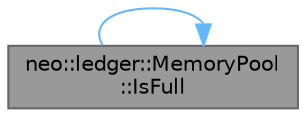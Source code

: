 digraph "neo::ledger::MemoryPool::IsFull"
{
 // LATEX_PDF_SIZE
  bgcolor="transparent";
  edge [fontname=Helvetica,fontsize=10,labelfontname=Helvetica,labelfontsize=10];
  node [fontname=Helvetica,fontsize=10,shape=box,height=0.2,width=0.4];
  rankdir="LR";
  Node1 [id="Node000001",label="neo::ledger::MemoryPool\l::IsFull",height=0.2,width=0.4,color="gray40", fillcolor="grey60", style="filled", fontcolor="black",tooltip="Check if pool is full."];
  Node1 -> Node1 [id="edge1_Node000001_Node000001",color="steelblue1",style="solid",tooltip=" "];
}
